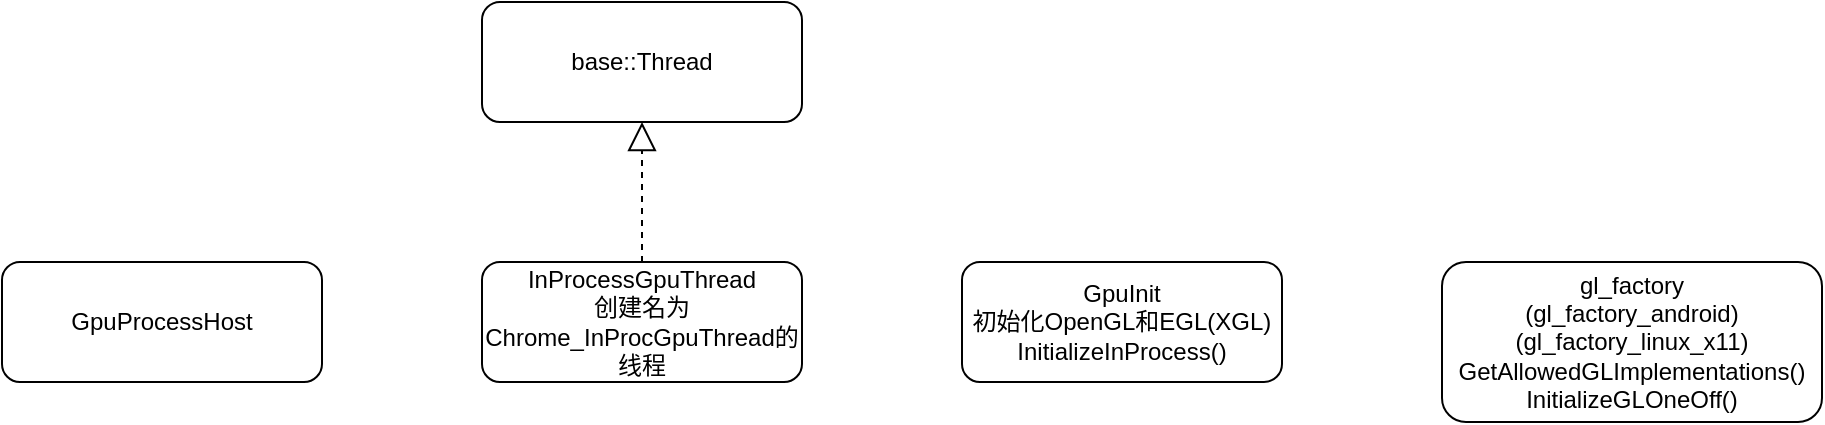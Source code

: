 <mxfile version="13.9.9" type="device"><diagram id="CnSu72ftsdB_Wonntfau" name="第 1 页"><mxGraphModel dx="946" dy="725" grid="1" gridSize="10" guides="1" tooltips="1" connect="1" arrows="1" fold="1" page="1" pageScale="1" pageWidth="827" pageHeight="1169" math="0" shadow="0"><root><mxCell id="0"/><mxCell id="1" parent="0"/><mxCell id="ZLfvF0IBCPO6-qWD8Ujc-1" value="InProcessGpuThread&lt;br&gt;创建名为Chrome_InProcGpuThread的线程" style="rounded=1;whiteSpace=wrap;html=1;" vertex="1" parent="1"><mxGeometry x="480" y="360" width="160" height="60" as="geometry"/></mxCell><mxCell id="ZLfvF0IBCPO6-qWD8Ujc-2" value="base::Thread" style="rounded=1;whiteSpace=wrap;html=1;" vertex="1" parent="1"><mxGeometry x="480" y="230" width="160" height="60" as="geometry"/></mxCell><mxCell id="ZLfvF0IBCPO6-qWD8Ujc-3" value="GpuInit&lt;br&gt;初始化OpenGL和EGL(XGL)&lt;br&gt;InitializeInProcess()" style="rounded=1;whiteSpace=wrap;html=1;" vertex="1" parent="1"><mxGeometry x="720" y="360" width="160" height="60" as="geometry"/></mxCell><mxCell id="ZLfvF0IBCPO6-qWD8Ujc-4" value="" style="endArrow=block;dashed=1;endFill=0;endSize=12;html=1;exitX=0.5;exitY=0;exitDx=0;exitDy=0;" edge="1" parent="1" source="ZLfvF0IBCPO6-qWD8Ujc-1" target="ZLfvF0IBCPO6-qWD8Ujc-2"><mxGeometry width="160" relative="1" as="geometry"><mxPoint x="540" y="350" as="sourcePoint"/><mxPoint x="700" y="350" as="targetPoint"/></mxGeometry></mxCell><mxCell id="ZLfvF0IBCPO6-qWD8Ujc-5" value="GpuProcessHost" style="rounded=1;whiteSpace=wrap;html=1;" vertex="1" parent="1"><mxGeometry x="240" y="360" width="160" height="60" as="geometry"/></mxCell><mxCell id="ZLfvF0IBCPO6-qWD8Ujc-6" value="gl_factory&lt;br&gt;(gl_factory_android)&lt;br&gt;(gl_factory_linux_x11)&lt;br&gt;GetAllowedGLImplementations()&lt;br&gt;InitializeGLOneOff()" style="rounded=1;whiteSpace=wrap;html=1;" vertex="1" parent="1"><mxGeometry x="960" y="360" width="190" height="80" as="geometry"/></mxCell></root></mxGraphModel></diagram></mxfile>